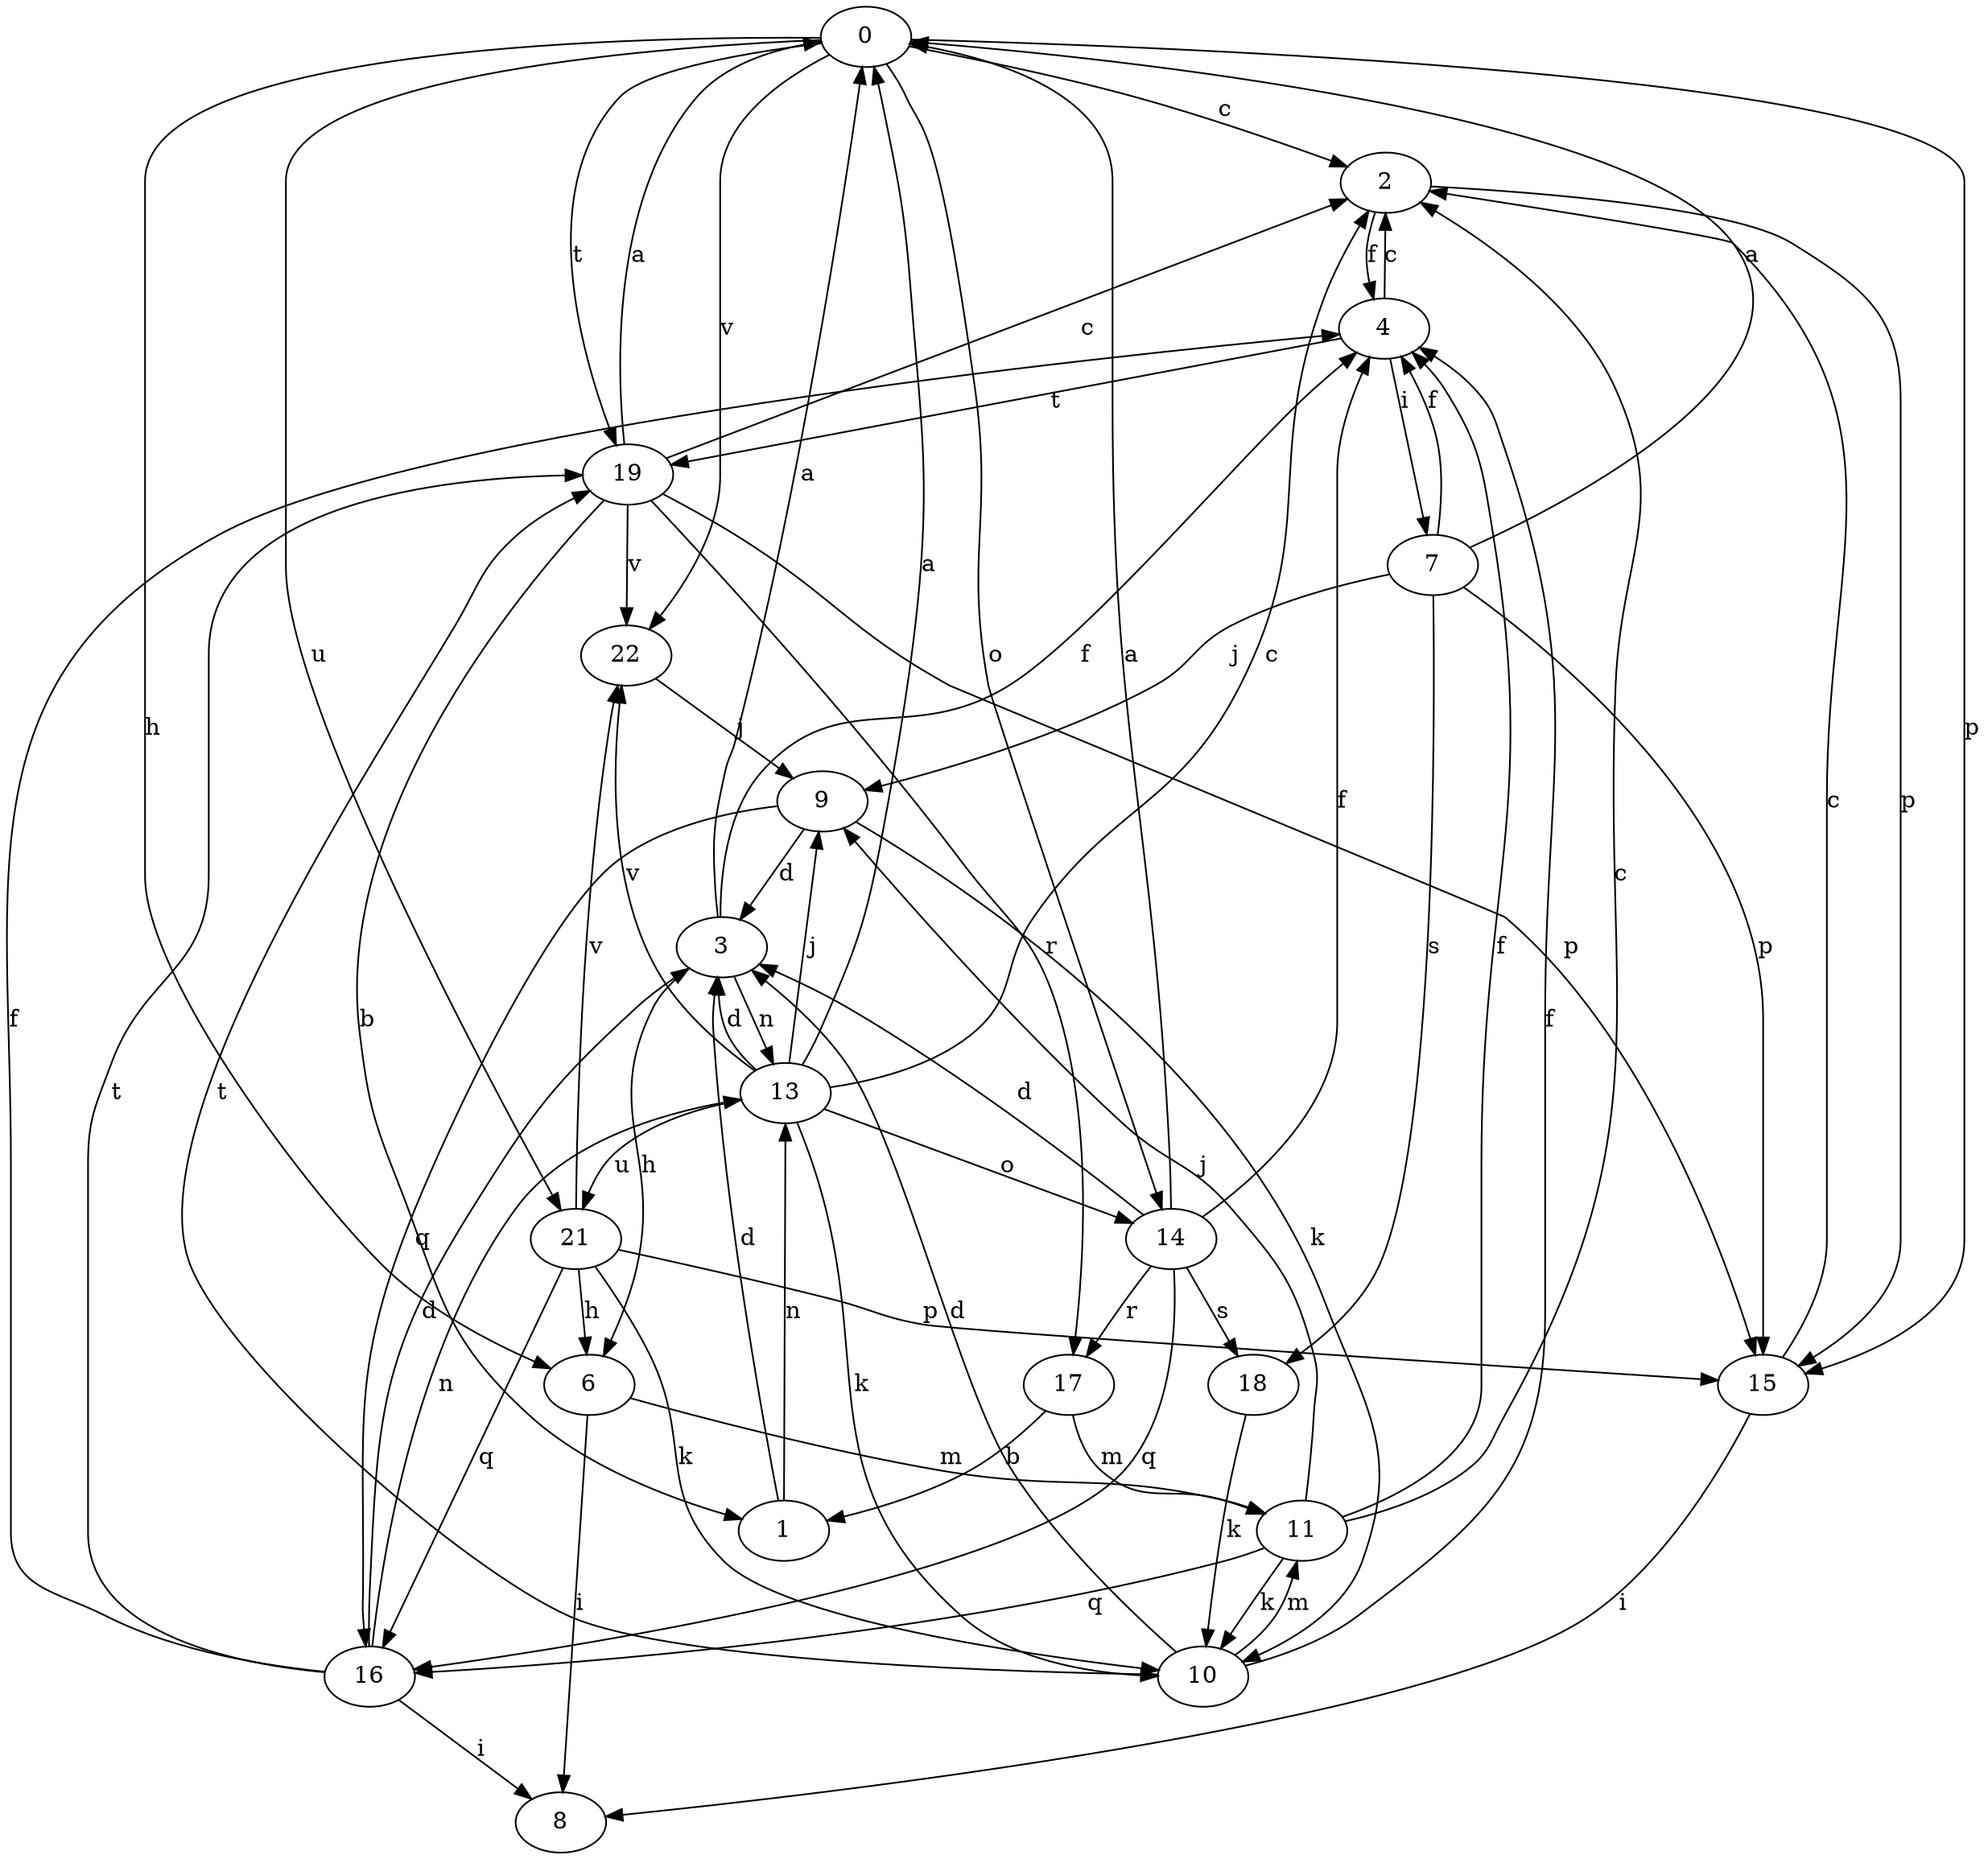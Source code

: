 strict digraph  {
0;
1;
2;
3;
4;
6;
7;
8;
9;
10;
11;
13;
14;
15;
16;
17;
18;
19;
21;
22;
0 -> 2  [label=c];
0 -> 6  [label=h];
0 -> 14  [label=o];
0 -> 15  [label=p];
0 -> 19  [label=t];
0 -> 21  [label=u];
0 -> 22  [label=v];
1 -> 3  [label=d];
1 -> 13  [label=n];
2 -> 4  [label=f];
2 -> 15  [label=p];
3 -> 0  [label=a];
3 -> 4  [label=f];
3 -> 6  [label=h];
3 -> 13  [label=n];
4 -> 2  [label=c];
4 -> 7  [label=i];
4 -> 19  [label=t];
6 -> 8  [label=i];
6 -> 11  [label=m];
7 -> 0  [label=a];
7 -> 4  [label=f];
7 -> 9  [label=j];
7 -> 15  [label=p];
7 -> 18  [label=s];
9 -> 3  [label=d];
9 -> 10  [label=k];
9 -> 16  [label=q];
10 -> 3  [label=d];
10 -> 4  [label=f];
10 -> 11  [label=m];
10 -> 19  [label=t];
11 -> 2  [label=c];
11 -> 4  [label=f];
11 -> 9  [label=j];
11 -> 10  [label=k];
11 -> 16  [label=q];
13 -> 0  [label=a];
13 -> 2  [label=c];
13 -> 3  [label=d];
13 -> 9  [label=j];
13 -> 10  [label=k];
13 -> 14  [label=o];
13 -> 21  [label=u];
13 -> 22  [label=v];
14 -> 0  [label=a];
14 -> 3  [label=d];
14 -> 4  [label=f];
14 -> 16  [label=q];
14 -> 17  [label=r];
14 -> 18  [label=s];
15 -> 2  [label=c];
15 -> 8  [label=i];
16 -> 3  [label=d];
16 -> 4  [label=f];
16 -> 8  [label=i];
16 -> 13  [label=n];
16 -> 19  [label=t];
17 -> 1  [label=b];
17 -> 11  [label=m];
18 -> 10  [label=k];
19 -> 0  [label=a];
19 -> 1  [label=b];
19 -> 2  [label=c];
19 -> 15  [label=p];
19 -> 17  [label=r];
19 -> 22  [label=v];
21 -> 6  [label=h];
21 -> 10  [label=k];
21 -> 15  [label=p];
21 -> 16  [label=q];
21 -> 22  [label=v];
22 -> 9  [label=j];
}
